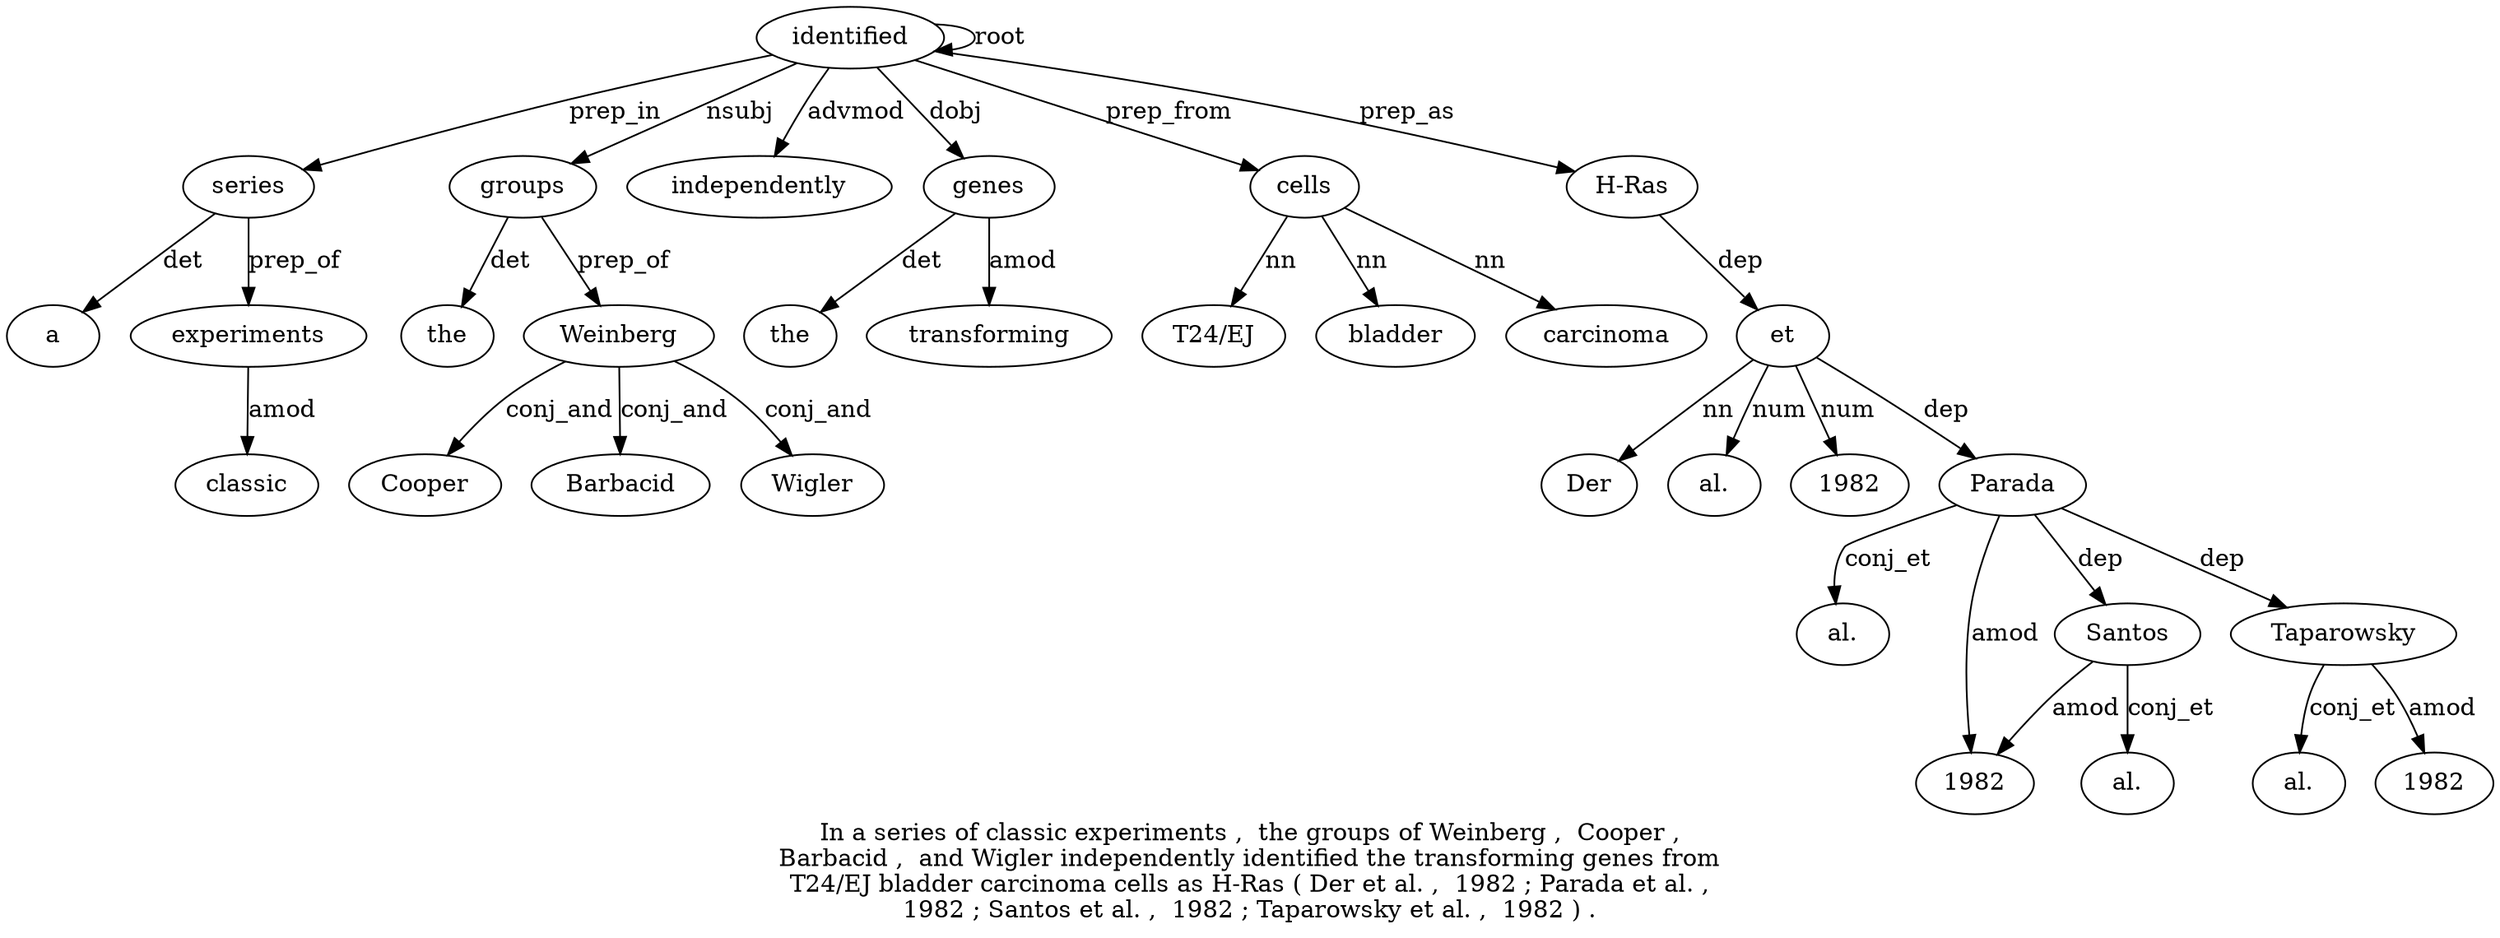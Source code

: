 digraph "In a series of classic experiments ,  the groups of Weinberg ,  Cooper ,  Barbacid ,  and Wigler independently identified the transforming genes from T24/EJ bladder carcinoma cells as H-Ras ( Der et al. ,  1982 ; Parada et al. ,  1982 ; Santos et al. ,  1982 ; Taparowsky et al. ,  1982 ) ." {
label="In a series of classic experiments ,  the groups of Weinberg ,  Cooper ,
Barbacid ,  and Wigler independently identified the transforming genes from
T24/EJ bladder carcinoma cells as H-Ras ( Der et al. ,  1982 ; Parada et al. ,
1982 ; Santos et al. ,  1982 ; Taparowsky et al. ,  1982 ) .";
series3 [style=filled, fillcolor=white, label=series];
a2 [style=filled, fillcolor=white, label=a];
series3 -> a2  [label=det];
identified20 [style=filled, fillcolor=white, label=identified];
identified20 -> series3  [label=prep_in];
experiments6 [style=filled, fillcolor=white, label=experiments];
classic5 [style=filled, fillcolor=white, label=classic];
experiments6 -> classic5  [label=amod];
series3 -> experiments6  [label=prep_of];
groups9 [style=filled, fillcolor=white, label=groups];
the8 [style=filled, fillcolor=white, label=the];
groups9 -> the8  [label=det];
identified20 -> groups9  [label=nsubj];
Weinberg11 [style=filled, fillcolor=white, label=Weinberg];
groups9 -> Weinberg11  [label=prep_of];
Cooper13 [style=filled, fillcolor=white, label=Cooper];
Weinberg11 -> Cooper13  [label=conj_and];
Barbacid15 [style=filled, fillcolor=white, label=Barbacid];
Weinberg11 -> Barbacid15  [label=conj_and];
Wigler18 [style=filled, fillcolor=white, label=Wigler];
Weinberg11 -> Wigler18  [label=conj_and];
independently19 [style=filled, fillcolor=white, label=independently];
identified20 -> independently19  [label=advmod];
identified20 -> identified20  [label=root];
genes23 [style=filled, fillcolor=white, label=genes];
the21 [style=filled, fillcolor=white, label=the];
genes23 -> the21  [label=det];
transforming22 [style=filled, fillcolor=white, label=transforming];
genes23 -> transforming22  [label=amod];
identified20 -> genes23  [label=dobj];
cells28 [style=filled, fillcolor=white, label=cells];
"T24/EJ25" [style=filled, fillcolor=white, label="T24/EJ"];
cells28 -> "T24/EJ25"  [label=nn];
bladder26 [style=filled, fillcolor=white, label=bladder];
cells28 -> bladder26  [label=nn];
carcinoma27 [style=filled, fillcolor=white, label=carcinoma];
cells28 -> carcinoma27  [label=nn];
identified20 -> cells28  [label=prep_from];
"H-Ras30" [style=filled, fillcolor=white, label="H-Ras"];
identified20 -> "H-Ras30"  [label=prep_as];
et33 [style=filled, fillcolor=white, label=et];
Der32 [style=filled, fillcolor=white, label=Der];
et33 -> Der32  [label=nn];
"H-Ras30" -> et33  [label=dep];
"al.34" [style=filled, fillcolor=white, label="al."];
et33 -> "al.34"  [label=num];
198236 [style=filled, fillcolor=white, label=1982];
et33 -> 198236  [label=num];
Parada38 [style=filled, fillcolor=white, label=Parada];
et33 -> Parada38  [label=dep];
"al.40" [style=filled, fillcolor=white, label="al."];
Parada38 -> "al.40"  [label=conj_et];
19824 [style=filled, fillcolor=white, label=1982];
Parada38 -> 19824  [label=amod];
Santos44 [style=filled, fillcolor=white, label=Santos];
Parada38 -> Santos44  [label=dep];
"al.46" [style=filled, fillcolor=white, label="al."];
Santos44 -> "al.46"  [label=conj_et];
Santos44 -> 19824  [label=amod];
Taparowsky50 [style=filled, fillcolor=white, label=Taparowsky];
Parada38 -> Taparowsky50  [label=dep];
"al.52" [style=filled, fillcolor=white, label="al."];
Taparowsky50 -> "al.52"  [label=conj_et];
198254 [style=filled, fillcolor=white, label=1982];
Taparowsky50 -> 198254  [label=amod];
}
